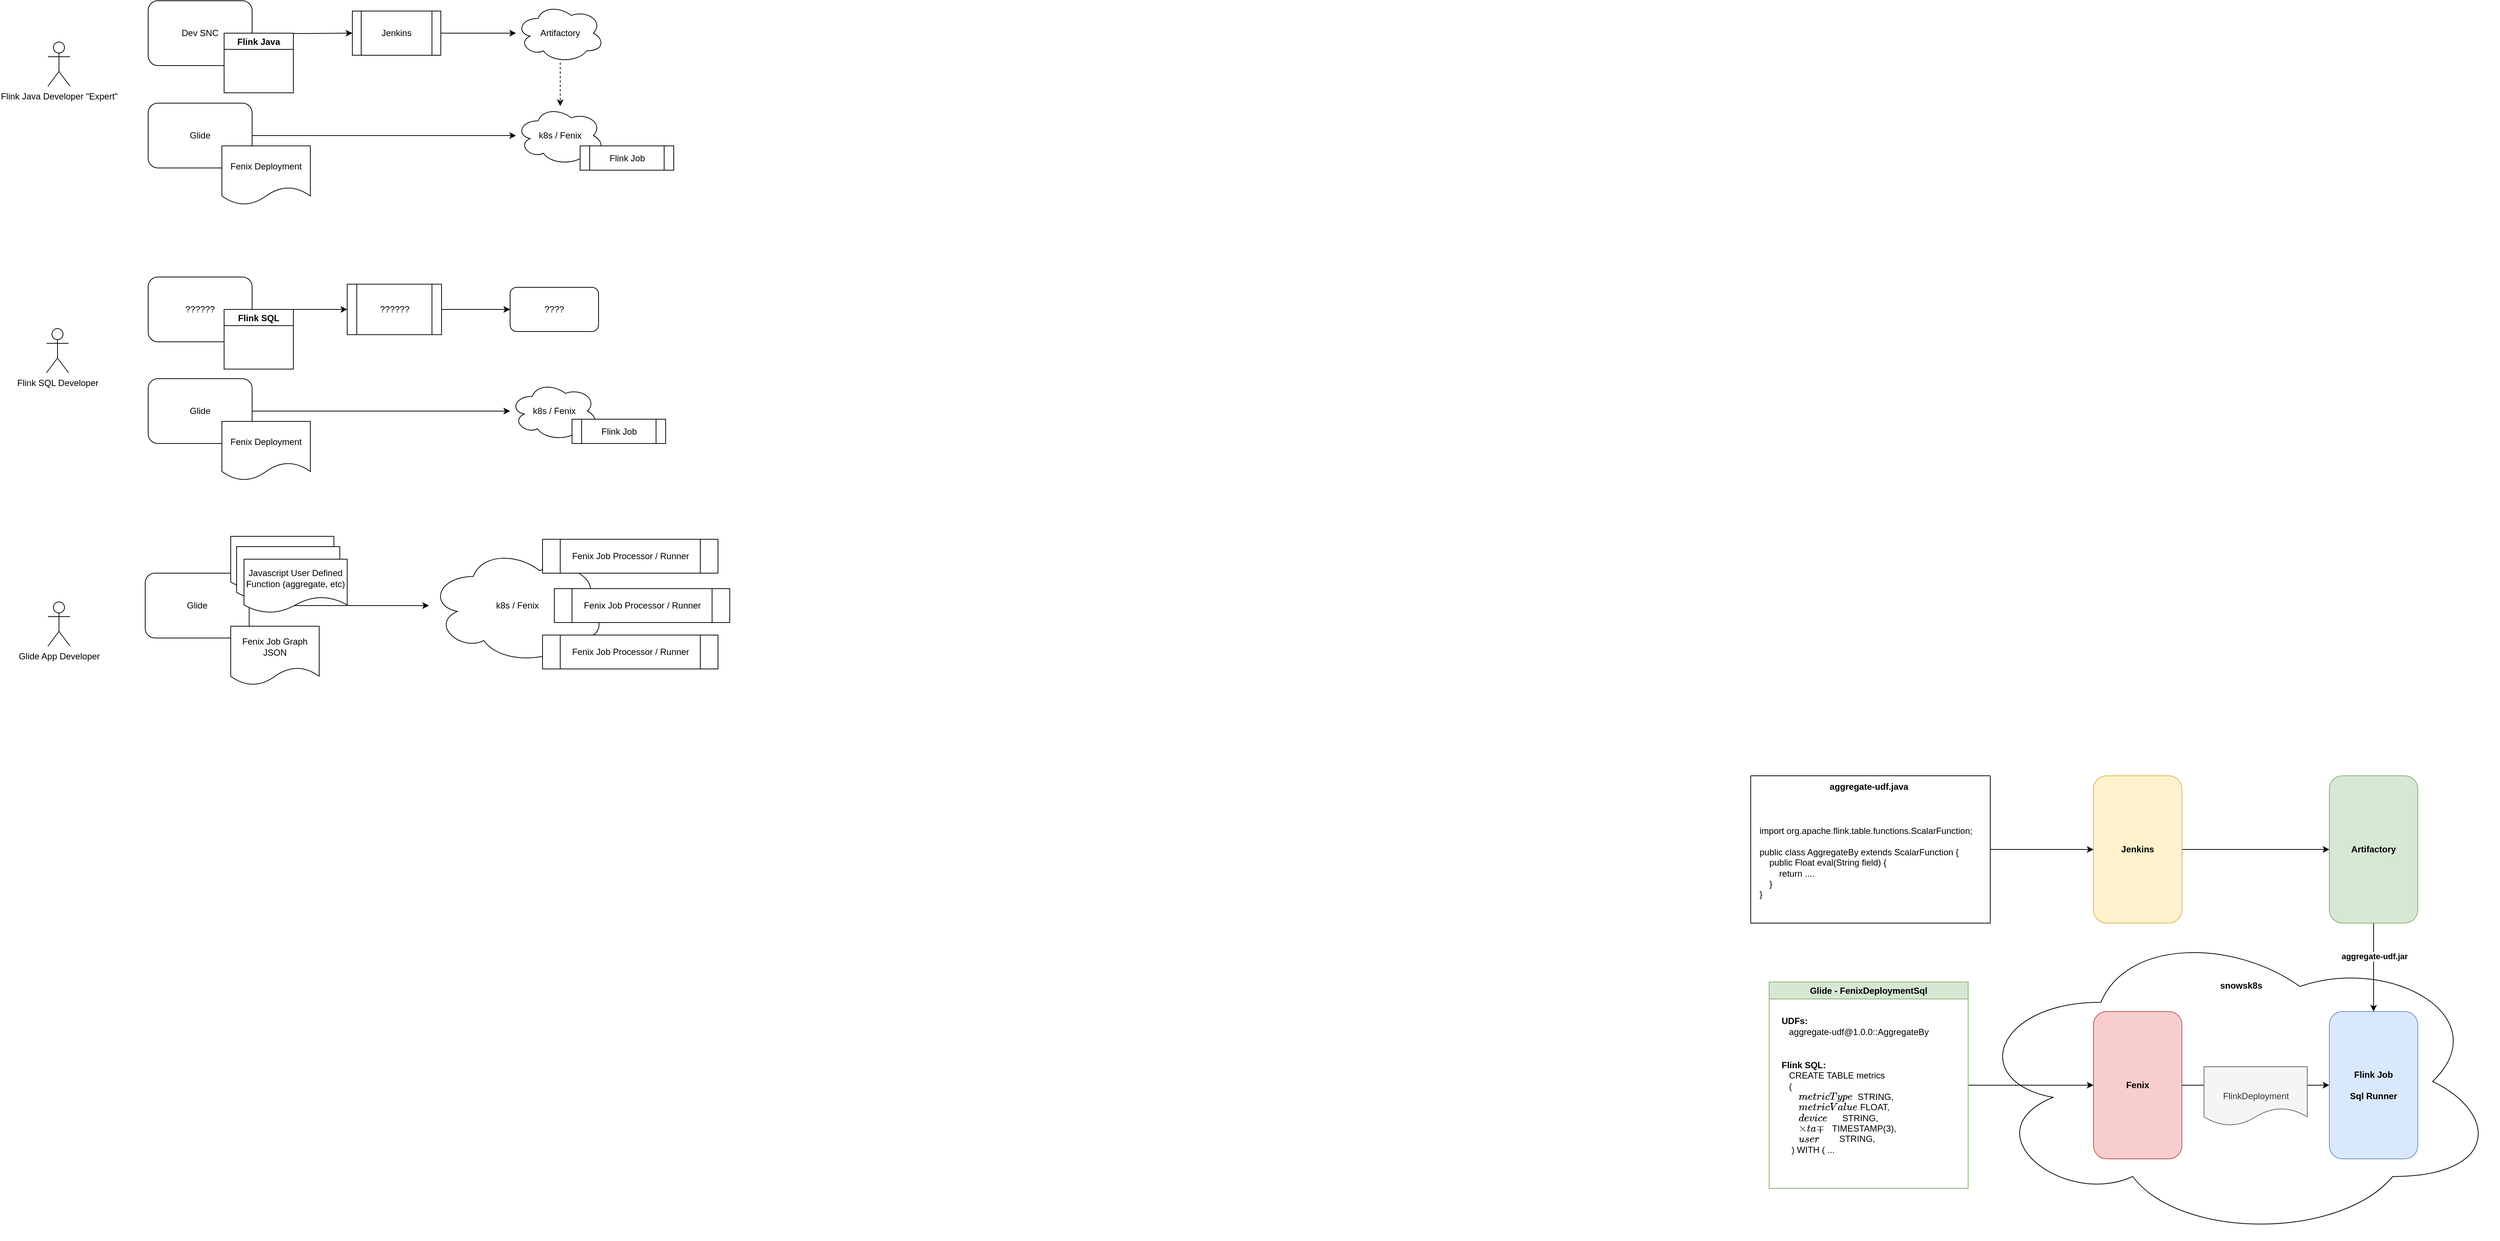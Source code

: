 <mxfile version="24.0.1" type="github">
  <diagram name="Page-1" id="6nO8YPJqQkaOiOuP65gm">
    <mxGraphModel dx="4201" dy="2338" grid="0" gridSize="10" guides="1" tooltips="1" connect="1" arrows="1" fold="1" page="1" pageScale="1" pageWidth="850" pageHeight="1100" math="0" shadow="0">
      <root>
        <mxCell id="0" />
        <mxCell id="1" parent="0" />
        <mxCell id="H8DN9-VGdh8TVqkd3BV_-25" style="edgeStyle=orthogonalEdgeStyle;rounded=0;orthogonalLoop=1;jettySize=auto;html=1;entryX=0;entryY=0.5;entryDx=0;entryDy=0;" edge="1" parent="1" target="H8DN9-VGdh8TVqkd3BV_-23">
          <mxGeometry relative="1" as="geometry">
            <mxPoint x="-2178" y="-968" as="sourcePoint" />
          </mxGeometry>
        </mxCell>
        <mxCell id="4dA7L_3wkGxWSaqCTqfy-18" value="" style="ellipse;shape=cloud;whiteSpace=wrap;html=1;" parent="1" vertex="1">
          <mxGeometry x="150" y="240" width="720" height="430" as="geometry" />
        </mxCell>
        <mxCell id="4dA7L_3wkGxWSaqCTqfy-9" value="" style="edgeStyle=orthogonalEdgeStyle;rounded=0;orthogonalLoop=1;jettySize=auto;html=1;" parent="1" source="4dA7L_3wkGxWSaqCTqfy-2" target="4dA7L_3wkGxWSaqCTqfy-6" edge="1">
          <mxGeometry relative="1" as="geometry" />
        </mxCell>
        <mxCell id="4dA7L_3wkGxWSaqCTqfy-2" value="Glide - FenixDeploymentSql" style="swimlane;whiteSpace=wrap;html=1;fillColor=#d5e8d4;strokeColor=#82b366;" parent="1" vertex="1">
          <mxGeometry x="-120" y="320" width="270" height="280" as="geometry" />
        </mxCell>
        <mxCell id="4dA7L_3wkGxWSaqCTqfy-3" value="&lt;div&gt;&lt;b&gt;Flink SQL:&lt;/b&gt;&lt;/div&gt;&lt;div&gt;&amp;nbsp; &amp;nbsp;CREATE TABLE metrics&lt;/div&gt;&lt;div&gt;&amp;nbsp; &amp;nbsp;(&lt;/div&gt;&lt;div&gt;&amp;nbsp; &amp;nbsp; &amp;nbsp; &amp;nbsp;`metricType`&amp;nbsp; STRING,&lt;/div&gt;&lt;div&gt;&amp;nbsp; &amp;nbsp; &amp;nbsp; &amp;nbsp;`metricValue` FLOAT,&lt;/div&gt;&lt;div&gt;&amp;nbsp; &amp;nbsp; &amp;nbsp; &amp;nbsp;`device`&amp;nbsp; &amp;nbsp; &amp;nbsp; STRING,&lt;/div&gt;&lt;div&gt;&amp;nbsp; &amp;nbsp; &amp;nbsp; &amp;nbsp;`timestamp`&amp;nbsp; &amp;nbsp;TIMESTAMP(3),&lt;/div&gt;&lt;div&gt;&amp;nbsp; &amp;nbsp; &amp;nbsp; &amp;nbsp;`user`&amp;nbsp; &amp;nbsp; &amp;nbsp; &amp;nbsp; STRING,&lt;/div&gt;&lt;div&gt;&amp;nbsp; &amp;nbsp; ) WITH ( ...&lt;/div&gt;" style="text;html=1;align=left;verticalAlign=middle;resizable=0;points=[];autosize=1;strokeColor=none;fillColor=none;" parent="4dA7L_3wkGxWSaqCTqfy-2" vertex="1">
          <mxGeometry x="15" y="100" width="210" height="140" as="geometry" />
        </mxCell>
        <mxCell id="4dA7L_3wkGxWSaqCTqfy-22" value="&lt;div&gt;&lt;b&gt;UDFs:&lt;/b&gt;&lt;br&gt;&amp;nbsp; &amp;nbsp;aggregate-udf@1.0.0::AggregateBy&lt;/div&gt;" style="text;html=1;align=left;verticalAlign=middle;resizable=0;points=[];autosize=1;strokeColor=none;fillColor=none;" parent="4dA7L_3wkGxWSaqCTqfy-2" vertex="1">
          <mxGeometry x="15" y="40" width="220" height="40" as="geometry" />
        </mxCell>
        <mxCell id="4dA7L_3wkGxWSaqCTqfy-6" value="&lt;div style=&quot;&quot;&gt;&lt;span style=&quot;background-color: initial;&quot;&gt;&lt;b&gt;Fenix&lt;/b&gt;&lt;/span&gt;&lt;/div&gt;" style="rounded=1;whiteSpace=wrap;html=1;align=center;fillColor=#f8cecc;strokeColor=#b85450;" parent="1" vertex="1">
          <mxGeometry x="320" y="360" width="120" height="200" as="geometry" />
        </mxCell>
        <mxCell id="4dA7L_3wkGxWSaqCTqfy-10" value="" style="endArrow=classic;html=1;rounded=0;entryX=0;entryY=0.5;entryDx=0;entryDy=0;exitX=1;exitY=0.5;exitDx=0;exitDy=0;" parent="1" source="4dA7L_3wkGxWSaqCTqfy-6" target="4dA7L_3wkGxWSaqCTqfy-17" edge="1">
          <mxGeometry relative="1" as="geometry">
            <mxPoint x="460" y="459.5" as="sourcePoint" />
            <mxPoint x="660" y="460" as="targetPoint" />
          </mxGeometry>
        </mxCell>
        <mxCell id="4dA7L_3wkGxWSaqCTqfy-11" value="FlinkDeployment" style="shape=document;html=1;outlineConnect=0;fillColor=#f5f5f5;fontColor=#333333;strokeColor=#666666;" parent="4dA7L_3wkGxWSaqCTqfy-10" vertex="1">
          <mxGeometry width="140" height="80" relative="1" as="geometry">
            <mxPoint x="-70" y="-25" as="offset" />
          </mxGeometry>
        </mxCell>
        <mxCell id="4dA7L_3wkGxWSaqCTqfy-17" value="&lt;div style=&quot;&quot;&gt;&lt;span style=&quot;background-color: initial;&quot;&gt;&lt;b&gt;Flink Job&lt;br&gt;&lt;br&gt;Sql Runner&lt;/b&gt;&lt;/span&gt;&lt;/div&gt;" style="rounded=1;whiteSpace=wrap;html=1;align=center;fillColor=#dae8fc;strokeColor=#6c8ebf;" parent="1" vertex="1">
          <mxGeometry x="640" y="360" width="120" height="200" as="geometry" />
        </mxCell>
        <mxCell id="4dA7L_3wkGxWSaqCTqfy-19" value="&lt;b&gt;snowsk8s&lt;/b&gt;" style="text;html=1;align=center;verticalAlign=middle;resizable=0;points=[];autosize=1;strokeColor=none;fillColor=none;" parent="1" vertex="1">
          <mxGeometry x="480" y="310" width="80" height="30" as="geometry" />
        </mxCell>
        <mxCell id="4dA7L_3wkGxWSaqCTqfy-30" style="edgeStyle=orthogonalEdgeStyle;rounded=0;orthogonalLoop=1;jettySize=auto;html=1;entryX=0;entryY=0.5;entryDx=0;entryDy=0;" parent="1" source="4dA7L_3wkGxWSaqCTqfy-24" target="4dA7L_3wkGxWSaqCTqfy-28" edge="1">
          <mxGeometry relative="1" as="geometry" />
        </mxCell>
        <mxCell id="4dA7L_3wkGxWSaqCTqfy-24" value="" style="swimlane;startSize=0;" parent="1" vertex="1">
          <mxGeometry x="-145" y="40" width="325" height="200" as="geometry" />
        </mxCell>
        <mxCell id="4dA7L_3wkGxWSaqCTqfy-25" value="&lt;b&gt;aggregate-udf.java&lt;/b&gt;" style="text;html=1;align=center;verticalAlign=middle;resizable=0;points=[];autosize=1;strokeColor=none;fillColor=none;" parent="4dA7L_3wkGxWSaqCTqfy-24" vertex="1">
          <mxGeometry x="95" width="130" height="30" as="geometry" />
        </mxCell>
        <mxCell id="4dA7L_3wkGxWSaqCTqfy-26" value="&lt;div&gt;import org.apache.flink.table.functions.ScalarFunction;&lt;/div&gt;&lt;div&gt;&lt;br&gt;&lt;/div&gt;&lt;div&gt;public class AggregateBy extends ScalarFunction {&lt;/div&gt;&lt;div&gt;&amp;nbsp; &amp;nbsp; public Float eval(String field) {&lt;/div&gt;&lt;div&gt;&amp;nbsp; &amp;nbsp; &amp;nbsp; &amp;nbsp; return ....&lt;/div&gt;&lt;div&gt;&amp;nbsp; &amp;nbsp; }&lt;/div&gt;&lt;div&gt;}&lt;/div&gt;&lt;div&gt;&lt;br&gt;&lt;/div&gt;" style="text;html=1;align=left;verticalAlign=middle;resizable=0;points=[];autosize=1;strokeColor=none;fillColor=none;" parent="4dA7L_3wkGxWSaqCTqfy-24" vertex="1">
          <mxGeometry x="10" y="60" width="310" height="130" as="geometry" />
        </mxCell>
        <mxCell id="4dA7L_3wkGxWSaqCTqfy-31" style="edgeStyle=orthogonalEdgeStyle;rounded=0;orthogonalLoop=1;jettySize=auto;html=1;entryX=0;entryY=0.5;entryDx=0;entryDy=0;" parent="1" source="4dA7L_3wkGxWSaqCTqfy-28" target="4dA7L_3wkGxWSaqCTqfy-29" edge="1">
          <mxGeometry relative="1" as="geometry" />
        </mxCell>
        <mxCell id="4dA7L_3wkGxWSaqCTqfy-28" value="&lt;b&gt;Jenkins&lt;/b&gt;" style="rounded=1;whiteSpace=wrap;html=1;fillColor=#fff2cc;strokeColor=#d6b656;" parent="1" vertex="1">
          <mxGeometry x="320" y="40" width="120" height="200" as="geometry" />
        </mxCell>
        <mxCell id="4dA7L_3wkGxWSaqCTqfy-32" style="edgeStyle=orthogonalEdgeStyle;rounded=0;orthogonalLoop=1;jettySize=auto;html=1;" parent="1" source="4dA7L_3wkGxWSaqCTqfy-29" target="4dA7L_3wkGxWSaqCTqfy-17" edge="1">
          <mxGeometry relative="1" as="geometry" />
        </mxCell>
        <mxCell id="4dA7L_3wkGxWSaqCTqfy-33" value="&lt;b&gt;aggregate-udf.jar&lt;/b&gt;" style="edgeLabel;html=1;align=center;verticalAlign=middle;resizable=0;points=[];" parent="4dA7L_3wkGxWSaqCTqfy-32" vertex="1" connectable="0">
          <mxGeometry x="-0.25" y="1" relative="1" as="geometry">
            <mxPoint as="offset" />
          </mxGeometry>
        </mxCell>
        <mxCell id="4dA7L_3wkGxWSaqCTqfy-29" value="&lt;b&gt;Artifactory&lt;/b&gt;" style="rounded=1;whiteSpace=wrap;html=1;fillColor=#d5e8d4;strokeColor=#82b366;" parent="1" vertex="1">
          <mxGeometry x="640" y="40" width="120" height="200" as="geometry" />
        </mxCell>
        <mxCell id="H8DN9-VGdh8TVqkd3BV_-1" value="Flink SQL Developer" style="shape=umlActor;verticalLabelPosition=bottom;verticalAlign=top;html=1;outlineConnect=0;" vertex="1" parent="1">
          <mxGeometry x="-2457" y="-567" width="30" height="60" as="geometry" />
        </mxCell>
        <mxCell id="H8DN9-VGdh8TVqkd3BV_-4" value="Glide App Developer&lt;div&gt;&lt;br&gt;&lt;/div&gt;" style="shape=umlActor;verticalLabelPosition=bottom;verticalAlign=top;html=1;outlineConnect=0;" vertex="1" parent="1">
          <mxGeometry x="-2455" y="-196" width="30" height="60" as="geometry" />
        </mxCell>
        <mxCell id="H8DN9-VGdh8TVqkd3BV_-8" value="Flink Java Developer &quot;Expert&quot;" style="shape=umlActor;verticalLabelPosition=bottom;verticalAlign=top;html=1;outlineConnect=0;" vertex="1" parent="1">
          <mxGeometry x="-2455" y="-956" width="30" height="60" as="geometry" />
        </mxCell>
        <mxCell id="H8DN9-VGdh8TVqkd3BV_-31" value="" style="edgeStyle=orthogonalEdgeStyle;rounded=0;orthogonalLoop=1;jettySize=auto;html=1;" edge="1" parent="1" source="H8DN9-VGdh8TVqkd3BV_-16" target="H8DN9-VGdh8TVqkd3BV_-30">
          <mxGeometry relative="1" as="geometry" />
        </mxCell>
        <mxCell id="H8DN9-VGdh8TVqkd3BV_-16" value="Glide" style="rounded=1;whiteSpace=wrap;html=1;" vertex="1" parent="1">
          <mxGeometry x="-2319" y="-873" width="141" height="88" as="geometry" />
        </mxCell>
        <mxCell id="H8DN9-VGdh8TVqkd3BV_-17" value="Fenix Deployment" style="shape=document;whiteSpace=wrap;html=1;boundedLbl=1;" vertex="1" parent="1">
          <mxGeometry x="-2219" y="-815" width="120" height="80" as="geometry" />
        </mxCell>
        <mxCell id="H8DN9-VGdh8TVqkd3BV_-27" value="" style="edgeStyle=orthogonalEdgeStyle;rounded=0;orthogonalLoop=1;jettySize=auto;html=1;" edge="1" parent="1" source="H8DN9-VGdh8TVqkd3BV_-23" target="H8DN9-VGdh8TVqkd3BV_-26">
          <mxGeometry relative="1" as="geometry" />
        </mxCell>
        <mxCell id="H8DN9-VGdh8TVqkd3BV_-23" value="Jenkins" style="shape=process;whiteSpace=wrap;html=1;backgroundOutline=1;" vertex="1" parent="1">
          <mxGeometry x="-2042" y="-998" width="120" height="60" as="geometry" />
        </mxCell>
        <mxCell id="H8DN9-VGdh8TVqkd3BV_-32" value="" style="edgeStyle=orthogonalEdgeStyle;rounded=0;orthogonalLoop=1;jettySize=auto;html=1;dashed=1;" edge="1" parent="1" source="H8DN9-VGdh8TVqkd3BV_-26" target="H8DN9-VGdh8TVqkd3BV_-30">
          <mxGeometry relative="1" as="geometry" />
        </mxCell>
        <mxCell id="H8DN9-VGdh8TVqkd3BV_-26" value="Artifactory" style="ellipse;shape=cloud;whiteSpace=wrap;html=1;" vertex="1" parent="1">
          <mxGeometry x="-1820" y="-1008" width="120" height="80" as="geometry" />
        </mxCell>
        <mxCell id="H8DN9-VGdh8TVqkd3BV_-30" value="k8s / Fenix" style="ellipse;shape=cloud;whiteSpace=wrap;html=1;rounded=1;" vertex="1" parent="1">
          <mxGeometry x="-1820" y="-869" width="120" height="80" as="geometry" />
        </mxCell>
        <mxCell id="H8DN9-VGdh8TVqkd3BV_-33" value="Glide" style="rounded=1;whiteSpace=wrap;html=1;" vertex="1" parent="1">
          <mxGeometry x="-2323" y="-235" width="141" height="88" as="geometry" />
        </mxCell>
        <mxCell id="H8DN9-VGdh8TVqkd3BV_-34" value="Fenix Job Graph JSON" style="shape=document;whiteSpace=wrap;html=1;boundedLbl=1;" vertex="1" parent="1">
          <mxGeometry x="-2207" y="-163" width="120" height="80" as="geometry" />
        </mxCell>
        <mxCell id="H8DN9-VGdh8TVqkd3BV_-35" value="JS User Defined Func" style="shape=document;whiteSpace=wrap;html=1;boundedLbl=1;" vertex="1" parent="1">
          <mxGeometry x="-2207" y="-285" width="140" height="73" as="geometry" />
        </mxCell>
        <mxCell id="H8DN9-VGdh8TVqkd3BV_-36" value="JS User Defined Func" style="shape=document;whiteSpace=wrap;html=1;boundedLbl=1;" vertex="1" parent="1">
          <mxGeometry x="-2199" y="-271" width="140" height="73" as="geometry" />
        </mxCell>
        <mxCell id="H8DN9-VGdh8TVqkd3BV_-39" value="" style="edgeStyle=orthogonalEdgeStyle;rounded=0;orthogonalLoop=1;jettySize=auto;html=1;exitX=1;exitY=0.5;exitDx=0;exitDy=0;" edge="1" parent="1" source="H8DN9-VGdh8TVqkd3BV_-33" target="H8DN9-VGdh8TVqkd3BV_-38">
          <mxGeometry relative="1" as="geometry" />
        </mxCell>
        <mxCell id="H8DN9-VGdh8TVqkd3BV_-37" value="Javascript User Defined Function (aggregate, etc)" style="shape=document;whiteSpace=wrap;html=1;boundedLbl=1;" vertex="1" parent="1">
          <mxGeometry x="-2189" y="-254" width="140" height="73" as="geometry" />
        </mxCell>
        <mxCell id="H8DN9-VGdh8TVqkd3BV_-38" value="k8s / Fenix" style="ellipse;shape=cloud;whiteSpace=wrap;html=1;" vertex="1" parent="1">
          <mxGeometry x="-1938" y="-270" width="240" height="158" as="geometry" />
        </mxCell>
        <mxCell id="H8DN9-VGdh8TVqkd3BV_-40" value="Fenix Job Processor / Runner" style="shape=process;whiteSpace=wrap;html=1;backgroundOutline=1;" vertex="1" parent="1">
          <mxGeometry x="-1784" y="-281" width="238" height="46" as="geometry" />
        </mxCell>
        <mxCell id="H8DN9-VGdh8TVqkd3BV_-41" value="Fenix Job Processor / Runner" style="shape=process;whiteSpace=wrap;html=1;backgroundOutline=1;" vertex="1" parent="1">
          <mxGeometry x="-1768" y="-214" width="238" height="46" as="geometry" />
        </mxCell>
        <mxCell id="H8DN9-VGdh8TVqkd3BV_-42" value="Fenix Job Processor / Runner" style="shape=process;whiteSpace=wrap;html=1;backgroundOutline=1;" vertex="1" parent="1">
          <mxGeometry x="-1784" y="-151" width="238" height="46" as="geometry" />
        </mxCell>
        <mxCell id="H8DN9-VGdh8TVqkd3BV_-43" value="Flink Job" style="shape=process;whiteSpace=wrap;html=1;backgroundOutline=1;" vertex="1" parent="1">
          <mxGeometry x="-1733" y="-815" width="127" height="33" as="geometry" />
        </mxCell>
        <mxCell id="H8DN9-VGdh8TVqkd3BV_-62" value="" style="edgeStyle=orthogonalEdgeStyle;rounded=0;orthogonalLoop=1;jettySize=auto;html=1;" edge="1" parent="1" source="H8DN9-VGdh8TVqkd3BV_-45" target="H8DN9-VGdh8TVqkd3BV_-61">
          <mxGeometry relative="1" as="geometry" />
        </mxCell>
        <mxCell id="H8DN9-VGdh8TVqkd3BV_-45" value="Glide" style="rounded=1;whiteSpace=wrap;html=1;" vertex="1" parent="1">
          <mxGeometry x="-2319" y="-499" width="141" height="88" as="geometry" />
        </mxCell>
        <mxCell id="H8DN9-VGdh8TVqkd3BV_-46" value="Fenix Deployment" style="shape=document;whiteSpace=wrap;html=1;boundedLbl=1;" vertex="1" parent="1">
          <mxGeometry x="-2219" y="-441" width="120" height="80" as="geometry" />
        </mxCell>
        <mxCell id="H8DN9-VGdh8TVqkd3BV_-49" value="Dev SNC" style="rounded=1;whiteSpace=wrap;html=1;" vertex="1" parent="1">
          <mxGeometry x="-2319" y="-1012" width="141" height="88" as="geometry" />
        </mxCell>
        <mxCell id="H8DN9-VGdh8TVqkd3BV_-50" value="Flink Java" style="swimlane;whiteSpace=wrap;html=1;glass=0;" vertex="1" parent="1">
          <mxGeometry x="-2216" y="-968" width="94" height="81" as="geometry" />
        </mxCell>
        <mxCell id="H8DN9-VGdh8TVqkd3BV_-51" value="" style="rounded=0;whiteSpace=wrap;html=1;" vertex="1" parent="H8DN9-VGdh8TVqkd3BV_-50">
          <mxGeometry y="22" width="94" height="59" as="geometry" />
        </mxCell>
        <mxCell id="H8DN9-VGdh8TVqkd3BV_-58" value="" style="edgeStyle=orthogonalEdgeStyle;rounded=0;orthogonalLoop=1;jettySize=auto;html=1;" edge="1" parent="1" source="H8DN9-VGdh8TVqkd3BV_-52" target="H8DN9-VGdh8TVqkd3BV_-57">
          <mxGeometry relative="1" as="geometry" />
        </mxCell>
        <mxCell id="H8DN9-VGdh8TVqkd3BV_-52" value="??????" style="rounded=1;whiteSpace=wrap;html=1;" vertex="1" parent="1">
          <mxGeometry x="-2319" y="-637" width="141" height="88" as="geometry" />
        </mxCell>
        <mxCell id="H8DN9-VGdh8TVqkd3BV_-53" value="Flink SQL" style="swimlane;whiteSpace=wrap;html=1;glass=0;" vertex="1" parent="1">
          <mxGeometry x="-2216" y="-593" width="94" height="81" as="geometry" />
        </mxCell>
        <mxCell id="H8DN9-VGdh8TVqkd3BV_-54" value="" style="rounded=0;whiteSpace=wrap;html=1;" vertex="1" parent="H8DN9-VGdh8TVqkd3BV_-53">
          <mxGeometry y="22" width="94" height="59" as="geometry" />
        </mxCell>
        <mxCell id="H8DN9-VGdh8TVqkd3BV_-60" value="" style="edgeStyle=orthogonalEdgeStyle;rounded=0;orthogonalLoop=1;jettySize=auto;html=1;" edge="1" parent="1" source="H8DN9-VGdh8TVqkd3BV_-57" target="H8DN9-VGdh8TVqkd3BV_-59">
          <mxGeometry relative="1" as="geometry" />
        </mxCell>
        <mxCell id="H8DN9-VGdh8TVqkd3BV_-57" value="??????" style="shape=process;whiteSpace=wrap;html=1;backgroundOutline=1;" vertex="1" parent="1">
          <mxGeometry x="-2049" y="-627.25" width="128" height="68.5" as="geometry" />
        </mxCell>
        <mxCell id="H8DN9-VGdh8TVqkd3BV_-59" value="????" style="rounded=1;whiteSpace=wrap;html=1;" vertex="1" parent="1">
          <mxGeometry x="-1828" y="-623" width="120" height="60" as="geometry" />
        </mxCell>
        <mxCell id="H8DN9-VGdh8TVqkd3BV_-61" value="k8s / Fenix" style="ellipse;shape=cloud;whiteSpace=wrap;html=1;rounded=1;" vertex="1" parent="1">
          <mxGeometry x="-1828" y="-495" width="120" height="80" as="geometry" />
        </mxCell>
        <mxCell id="H8DN9-VGdh8TVqkd3BV_-63" value="Flink Job" style="shape=process;whiteSpace=wrap;html=1;backgroundOutline=1;" vertex="1" parent="1">
          <mxGeometry x="-1744" y="-444" width="127" height="33" as="geometry" />
        </mxCell>
      </root>
    </mxGraphModel>
  </diagram>
</mxfile>
